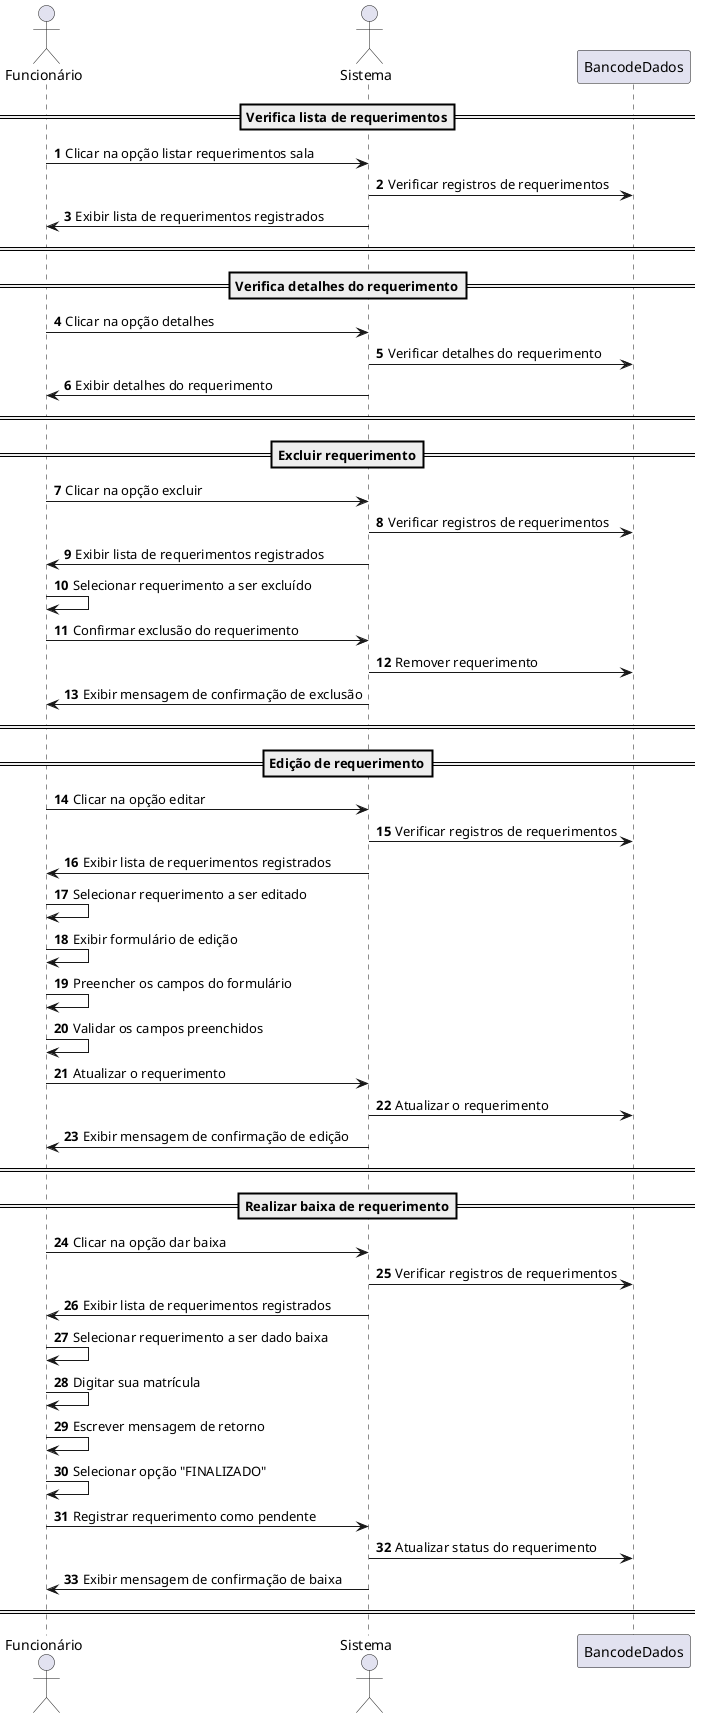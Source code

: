 @startuml
'https://plantuml.com/sequence-diagram

actor Funcionário
actor Sistema

autonumber

==Verifica lista de requerimentos==
Funcionário -> Sistema: Clicar na opção listar requerimentos sala
Sistema -> BancodeDados: Verificar registros de requerimentos
Sistema -> Funcionário: Exibir lista de requerimentos registrados
== ==

==Verifica detalhes do requerimento==
Funcionário -> Sistema: Clicar na opção detalhes
Sistema -> BancodeDados: Verificar detalhes do requerimento
Sistema -> Funcionário: Exibir detalhes do requerimento
== ==


==Excluir requerimento==
Funcionário -> Sistema: Clicar na opção excluir
Sistema -> BancodeDados: Verificar registros de requerimentos
Sistema -> Funcionário: Exibir lista de requerimentos registrados
Funcionário -> Funcionário: Selecionar requerimento a ser excluído
Funcionário -> Sistema: Confirmar exclusão do requerimento
Sistema -> BancodeDados: Remover requerimento
Sistema -> Funcionário: Exibir mensagem de confirmação de exclusão
== ==


==Edição de requerimento==
Funcionário -> Sistema: Clicar na opção editar
Sistema -> BancodeDados: Verificar registros de requerimentos
Sistema -> Funcionário: Exibir lista de requerimentos registrados
Funcionário -> Funcionário: Selecionar requerimento a ser editado
Funcionário -> Funcionário: Exibir formulário de edição
Funcionário -> Funcionário: Preencher os campos do formulário
Funcionário -> Funcionário: Validar os campos preenchidos
Funcionário -> Sistema: Atualizar o requerimento
Sistema -> BancodeDados: Atualizar o requerimento
Sistema -> Funcionário: Exibir mensagem de confirmação de edição
== ==


==Realizar baixa de requerimento==
Funcionário -> Sistema: Clicar na opção dar baixa
Sistema -> BancodeDados: Verificar registros de requerimentos
Sistema -> Funcionário: Exibir lista de requerimentos registrados
Funcionário -> Funcionário: Selecionar requerimento a ser dado baixa
Funcionário -> Funcionário: Digitar sua matrícula
Funcionário -> Funcionário: Escrever mensagem de retorno
Funcionário -> Funcionário: Selecionar opção "FINALIZADO"
Funcionário -> Sistema: Registrar requerimento como pendente
Sistema -> BancodeDados: Atualizar status do requerimento
Sistema -> Funcionário: Exibir mensagem de confirmação de baixa
== ==

@enduml
